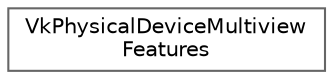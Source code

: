 digraph "类继承关系图"
{
 // LATEX_PDF_SIZE
  bgcolor="transparent";
  edge [fontname=Helvetica,fontsize=10,labelfontname=Helvetica,labelfontsize=10];
  node [fontname=Helvetica,fontsize=10,shape=box,height=0.2,width=0.4];
  rankdir="LR";
  Node0 [id="Node000000",label="VkPhysicalDeviceMultiview\lFeatures",height=0.2,width=0.4,color="grey40", fillcolor="white", style="filled",URL="$struct_vk_physical_device_multiview_features.html",tooltip=" "];
}
